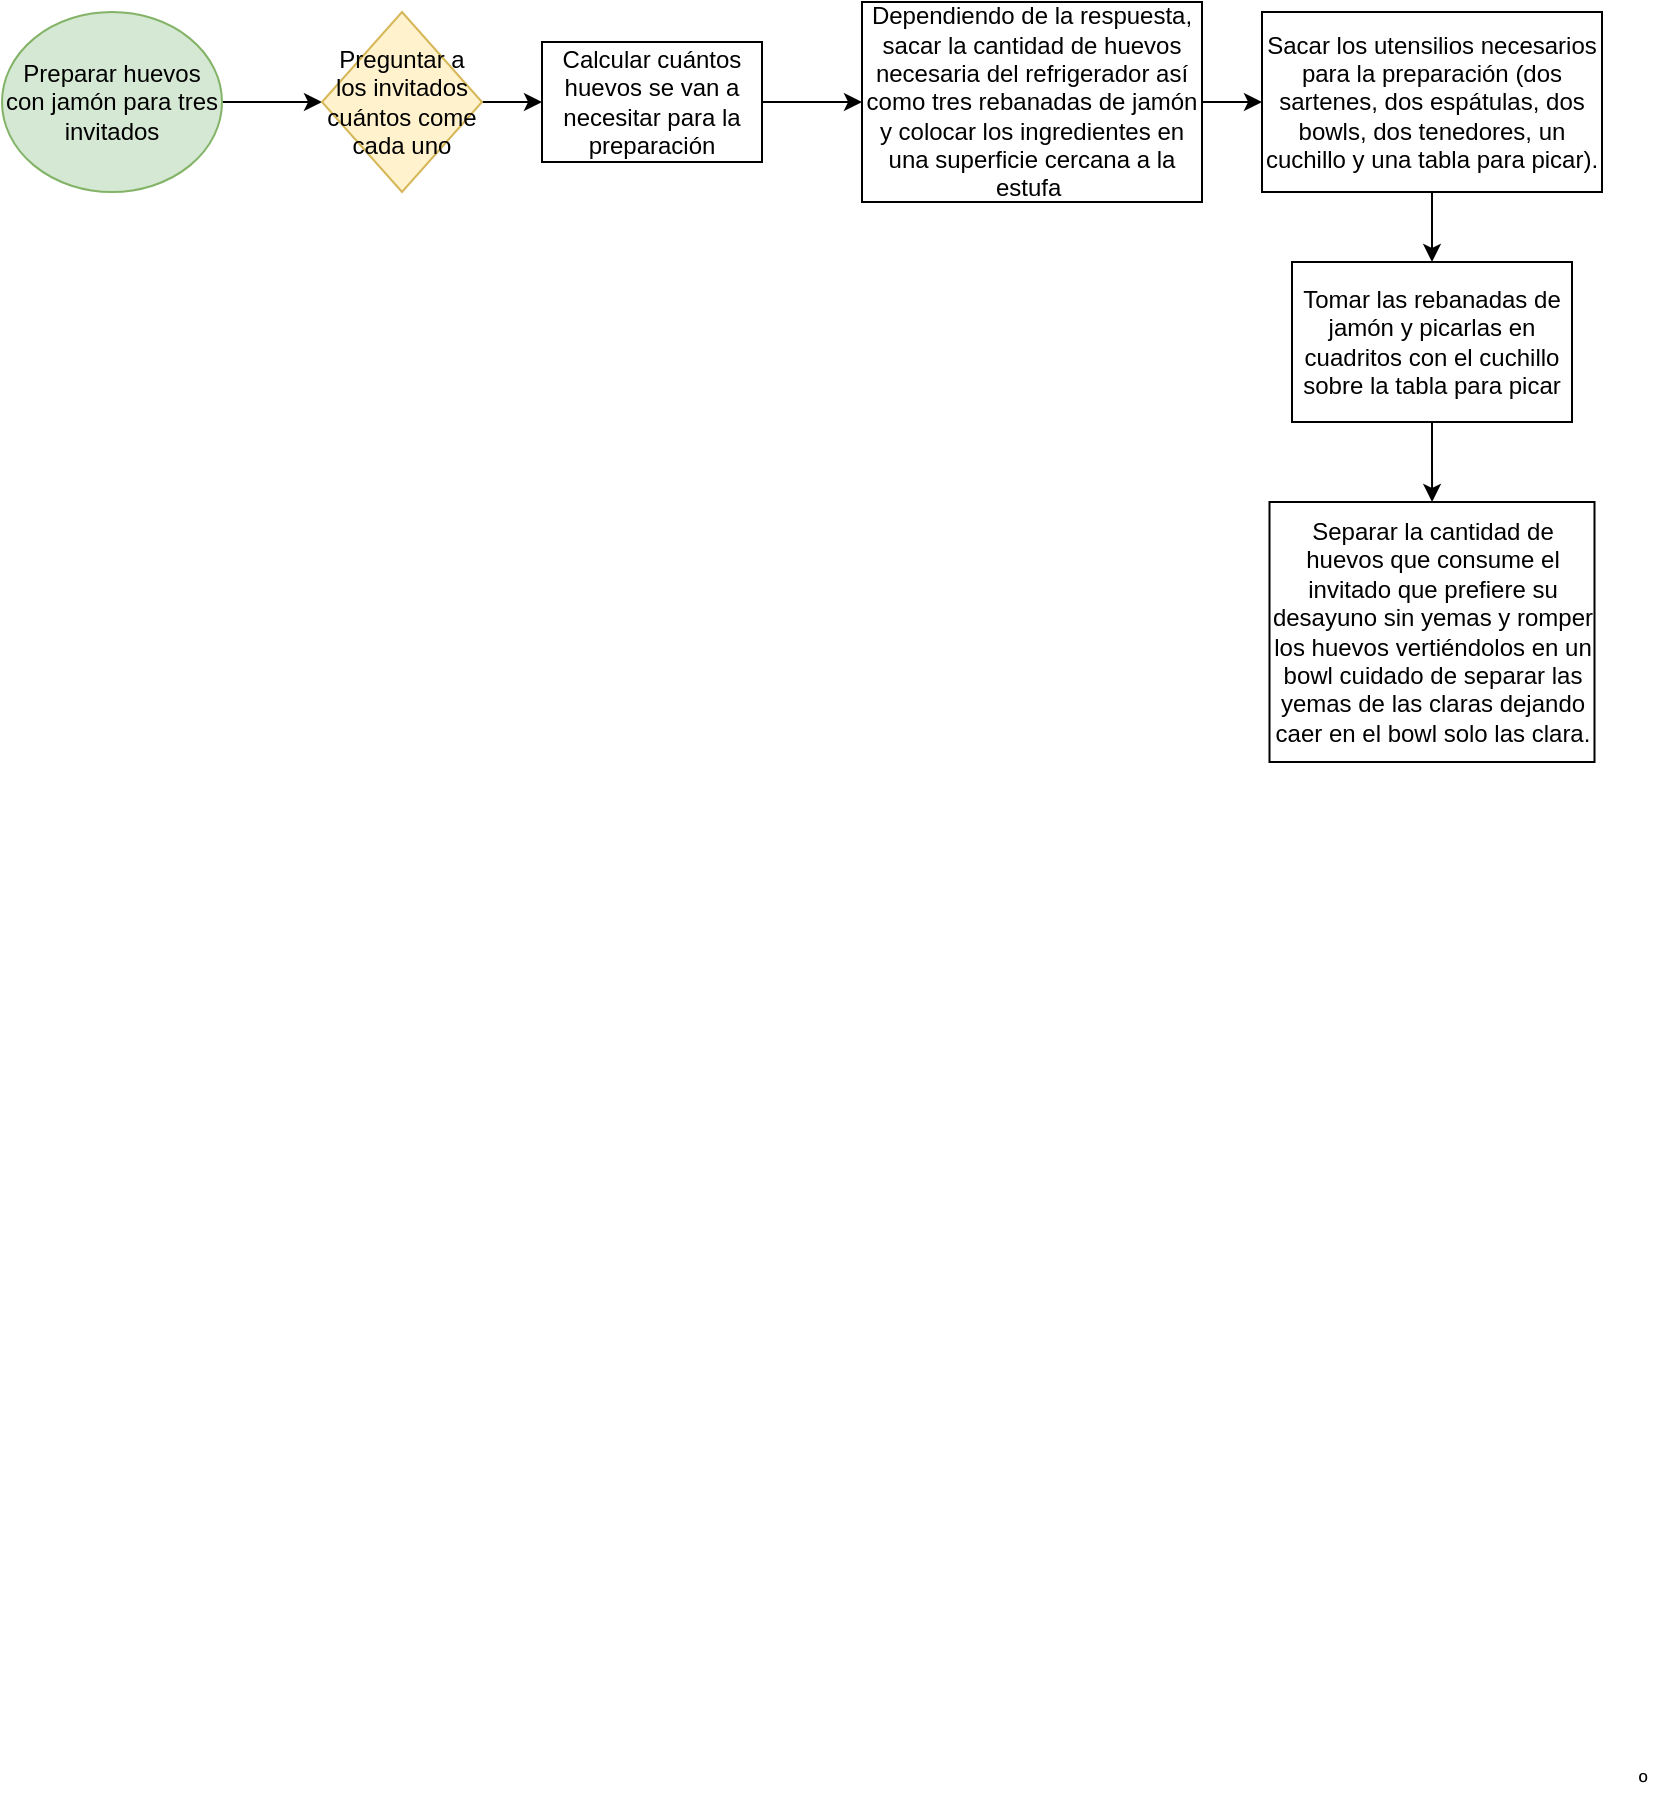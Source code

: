 <mxfile version="14.5.4" type="github">
  <diagram id="fVkqT968_KjDIddYnn1a" name="Page-1">
    <mxGraphModel dx="1483" dy="1841" grid="1" gridSize="10" guides="1" tooltips="1" connect="1" arrows="1" fold="1" page="1" pageScale="1" pageWidth="827" pageHeight="1169" math="0" shadow="0">
      <root>
        <mxCell id="0" />
        <mxCell id="1" parent="0" />
        <mxCell id="Lnzs5CYpK712hbzcGW8m-1" value="º" style="text;html=1;align=center;verticalAlign=middle;resizable=0;points=[];autosize=1;" parent="1" vertex="1">
          <mxGeometry y="-270" width="20" height="20" as="geometry" />
        </mxCell>
        <mxCell id="-tMsWFuX2rt4hmbT-Jkw-4" style="edgeStyle=orthogonalEdgeStyle;rounded=0;orthogonalLoop=1;jettySize=auto;html=1;entryX=0;entryY=0.5;entryDx=0;entryDy=0;" edge="1" parent="1" source="-tMsWFuX2rt4hmbT-Jkw-1" target="-tMsWFuX2rt4hmbT-Jkw-3">
          <mxGeometry relative="1" as="geometry" />
        </mxCell>
        <mxCell id="-tMsWFuX2rt4hmbT-Jkw-1" value="Preparar huevos con jamón para tres invitados" style="ellipse;whiteSpace=wrap;html=1;fillColor=#d5e8d4;strokeColor=#82b366;" vertex="1" parent="1">
          <mxGeometry x="-810" y="-1145" width="110" height="90" as="geometry" />
        </mxCell>
        <mxCell id="-tMsWFuX2rt4hmbT-Jkw-6" style="edgeStyle=orthogonalEdgeStyle;rounded=0;orthogonalLoop=1;jettySize=auto;html=1;entryX=0;entryY=0.5;entryDx=0;entryDy=0;" edge="1" parent="1" source="-tMsWFuX2rt4hmbT-Jkw-3" target="-tMsWFuX2rt4hmbT-Jkw-5">
          <mxGeometry relative="1" as="geometry" />
        </mxCell>
        <mxCell id="-tMsWFuX2rt4hmbT-Jkw-3" value="Preguntar a los invitados cuántos come cada uno" style="rhombus;whiteSpace=wrap;html=1;fillColor=#fff2cc;strokeColor=#d6b656;" vertex="1" parent="1">
          <mxGeometry x="-650" y="-1145" width="80" height="90" as="geometry" />
        </mxCell>
        <mxCell id="-tMsWFuX2rt4hmbT-Jkw-13" style="edgeStyle=orthogonalEdgeStyle;rounded=0;orthogonalLoop=1;jettySize=auto;html=1;entryX=0;entryY=0.5;entryDx=0;entryDy=0;" edge="1" parent="1" source="-tMsWFuX2rt4hmbT-Jkw-5" target="-tMsWFuX2rt4hmbT-Jkw-7">
          <mxGeometry relative="1" as="geometry" />
        </mxCell>
        <mxCell id="-tMsWFuX2rt4hmbT-Jkw-5" value="Calcular cuántos huevos se van a necesitar para la preparación" style="rounded=0;whiteSpace=wrap;html=1;" vertex="1" parent="1">
          <mxGeometry x="-540" y="-1130" width="110" height="60" as="geometry" />
        </mxCell>
        <mxCell id="-tMsWFuX2rt4hmbT-Jkw-15" style="edgeStyle=orthogonalEdgeStyle;rounded=0;orthogonalLoop=1;jettySize=auto;html=1;entryX=0;entryY=0.5;entryDx=0;entryDy=0;" edge="1" parent="1" source="-tMsWFuX2rt4hmbT-Jkw-7" target="-tMsWFuX2rt4hmbT-Jkw-9">
          <mxGeometry relative="1" as="geometry" />
        </mxCell>
        <mxCell id="-tMsWFuX2rt4hmbT-Jkw-7" value="Dependiendo de la respuesta, sacar la cantidad de huevos necesaria del refrigerador así como tres rebanadas de jamón y colocar los ingredientes en una superficie cercana a la estufa&amp;nbsp;" style="rounded=0;whiteSpace=wrap;html=1;" vertex="1" parent="1">
          <mxGeometry x="-380" y="-1150" width="170" height="100" as="geometry" />
        </mxCell>
        <mxCell id="-tMsWFuX2rt4hmbT-Jkw-16" style="edgeStyle=orthogonalEdgeStyle;rounded=0;orthogonalLoop=1;jettySize=auto;html=1;entryX=0.5;entryY=0;entryDx=0;entryDy=0;" edge="1" parent="1" source="-tMsWFuX2rt4hmbT-Jkw-9" target="-tMsWFuX2rt4hmbT-Jkw-11">
          <mxGeometry relative="1" as="geometry" />
        </mxCell>
        <mxCell id="-tMsWFuX2rt4hmbT-Jkw-9" value="Sacar los utensilios necesarios para la preparación (dos sartenes, dos espátulas, dos bowls, dos tenedores, un cuchillo y una tabla para picar)." style="rounded=0;whiteSpace=wrap;html=1;" vertex="1" parent="1">
          <mxGeometry x="-180" y="-1145" width="170" height="90" as="geometry" />
        </mxCell>
        <mxCell id="-tMsWFuX2rt4hmbT-Jkw-18" style="edgeStyle=orthogonalEdgeStyle;rounded=0;orthogonalLoop=1;jettySize=auto;html=1;" edge="1" parent="1" source="-tMsWFuX2rt4hmbT-Jkw-11" target="-tMsWFuX2rt4hmbT-Jkw-17">
          <mxGeometry relative="1" as="geometry" />
        </mxCell>
        <mxCell id="-tMsWFuX2rt4hmbT-Jkw-11" value="Tomar las rebanadas de jamón y picarlas en cuadritos con el cuchillo sobre la tabla para picar" style="rounded=0;whiteSpace=wrap;html=1;" vertex="1" parent="1">
          <mxGeometry x="-165" y="-1020" width="140" height="80" as="geometry" />
        </mxCell>
        <mxCell id="-tMsWFuX2rt4hmbT-Jkw-17" value="Separar la cantidad de huevos que consume el invitado que prefiere su desayuno sin yemas y romper los huevos vertiéndolos en un bowl cuidado de separar las yemas de las claras dejando caer en el bowl solo las clara." style="rounded=0;whiteSpace=wrap;html=1;" vertex="1" parent="1">
          <mxGeometry x="-176.25" y="-900" width="162.5" height="130" as="geometry" />
        </mxCell>
      </root>
    </mxGraphModel>
  </diagram>
</mxfile>
